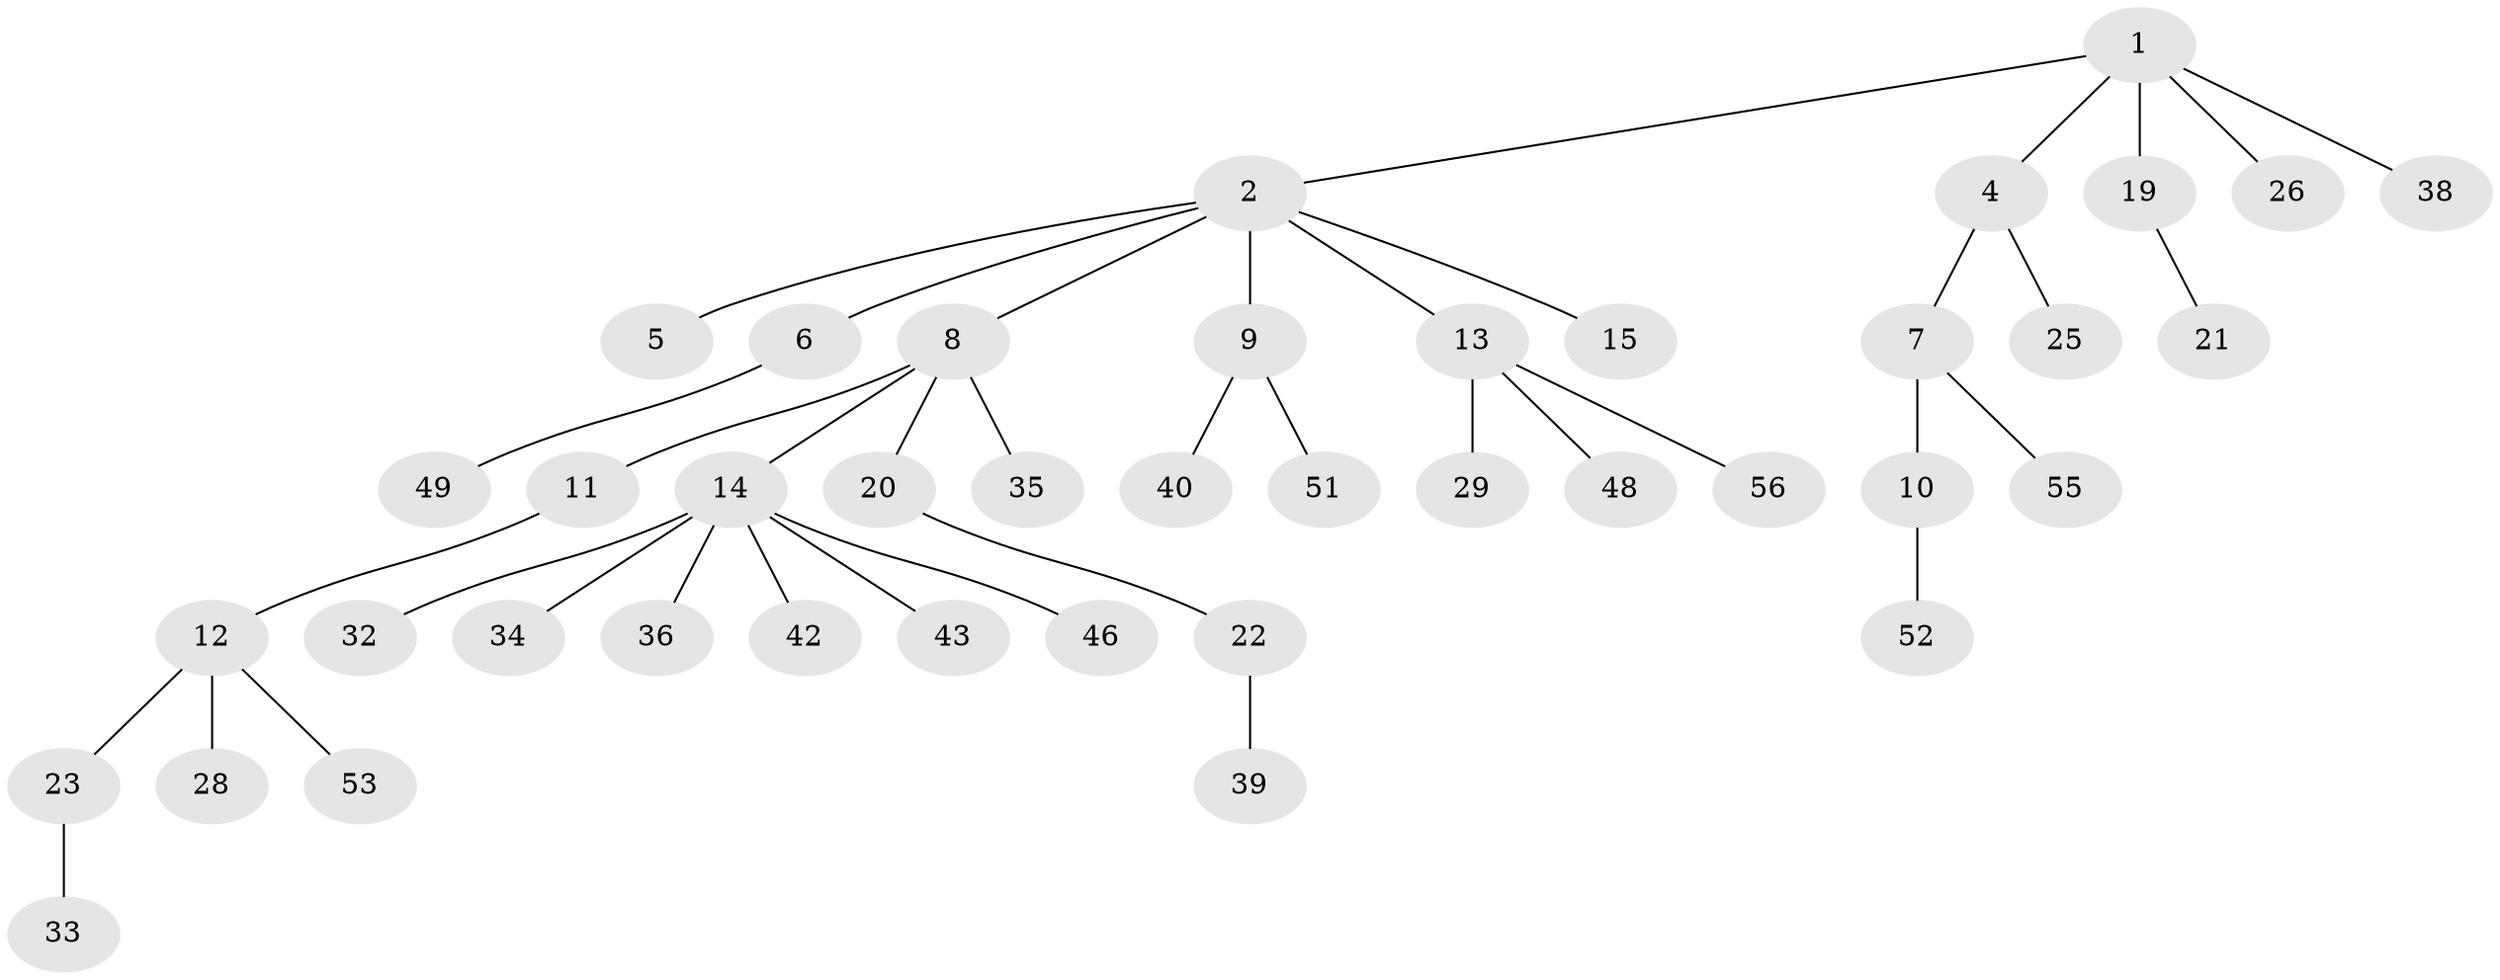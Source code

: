 // original degree distribution, {2: 0.24561403508771928, 8: 0.017543859649122806, 5: 0.05263157894736842, 3: 0.07017543859649122, 1: 0.543859649122807, 4: 0.05263157894736842, 6: 0.017543859649122806}
// Generated by graph-tools (version 1.1) at 2025/42/03/06/25 10:42:05]
// undirected, 41 vertices, 40 edges
graph export_dot {
graph [start="1"]
  node [color=gray90,style=filled];
  1 [super="+3"];
  2 [super="+50"];
  4 [super="+18"];
  5;
  6 [super="+54"];
  7 [super="+17"];
  8 [super="+24"];
  9 [super="+31"];
  10 [super="+41"];
  11;
  12 [super="+47"];
  13 [super="+27"];
  14 [super="+16"];
  15;
  19;
  20;
  21;
  22 [super="+30"];
  23;
  25 [super="+44"];
  26;
  28 [super="+57"];
  29;
  32;
  33 [super="+37"];
  34;
  35 [super="+45"];
  36;
  38;
  39;
  40;
  42;
  43;
  46;
  48;
  49;
  51;
  52;
  53;
  55;
  56;
  1 -- 2;
  1 -- 19;
  1 -- 4;
  1 -- 38;
  1 -- 26;
  2 -- 5;
  2 -- 6;
  2 -- 8;
  2 -- 9;
  2 -- 13;
  2 -- 15;
  4 -- 7;
  4 -- 25;
  6 -- 49;
  7 -- 10;
  7 -- 55;
  8 -- 11;
  8 -- 14;
  8 -- 20;
  8 -- 35;
  9 -- 40;
  9 -- 51;
  10 -- 52;
  11 -- 12;
  12 -- 23;
  12 -- 28;
  12 -- 53;
  13 -- 29;
  13 -- 48;
  13 -- 56;
  14 -- 36;
  14 -- 43;
  14 -- 32;
  14 -- 34;
  14 -- 46;
  14 -- 42;
  19 -- 21;
  20 -- 22;
  22 -- 39;
  23 -- 33;
}
